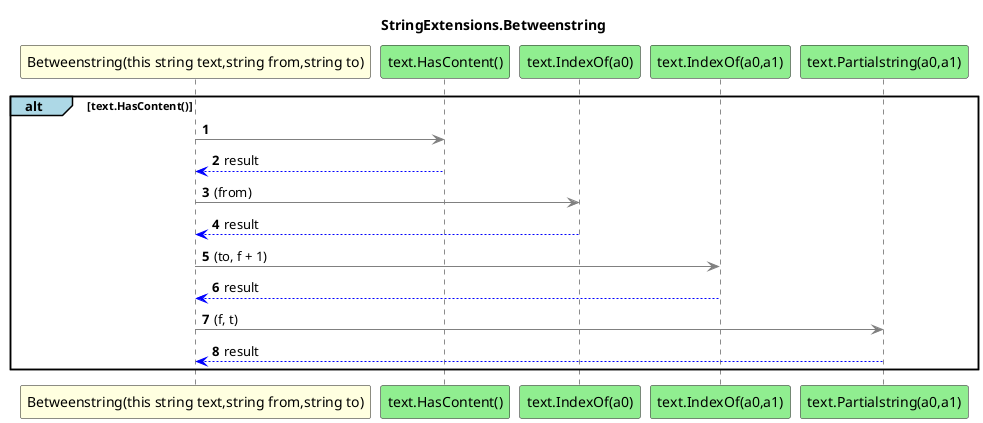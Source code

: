 @startuml StringExtensions.Betweenstring
title StringExtensions.Betweenstring
participant "Betweenstring(this string text,string from,string to)" as Betweenstring_p0_p1_p2 #LightYellow
participant "text.HasContent()" as text_HasContent #LightGreen
participant "text.IndexOf(a0)" as text_IndexOf_a0 #LightGreen
participant "text.IndexOf(a0,a1)" as text_IndexOf_a0_a1 #LightGreen
participant "text.Partialstring(a0,a1)" as text_Partialstring_a0_a1 #LightGreen
autonumber
alt#LightBlue text.HasContent()
    Betweenstring_p0_p1_p2 -[#grey]> text_HasContent
    text_HasContent -[#blue]-> Betweenstring_p0_p1_p2 : result
    Betweenstring_p0_p1_p2 -[#grey]> text_IndexOf_a0 : (from)
    text_IndexOf_a0 -[#blue]-> Betweenstring_p0_p1_p2 : result
    Betweenstring_p0_p1_p2 -[#grey]> text_IndexOf_a0_a1 : (to, f + 1)
    text_IndexOf_a0_a1 -[#blue]-> Betweenstring_p0_p1_p2 : result
    Betweenstring_p0_p1_p2 -[#grey]> text_Partialstring_a0_a1 : (f, t)
    text_Partialstring_a0_a1 -[#blue]-> Betweenstring_p0_p1_p2 : result
end
@enduml
